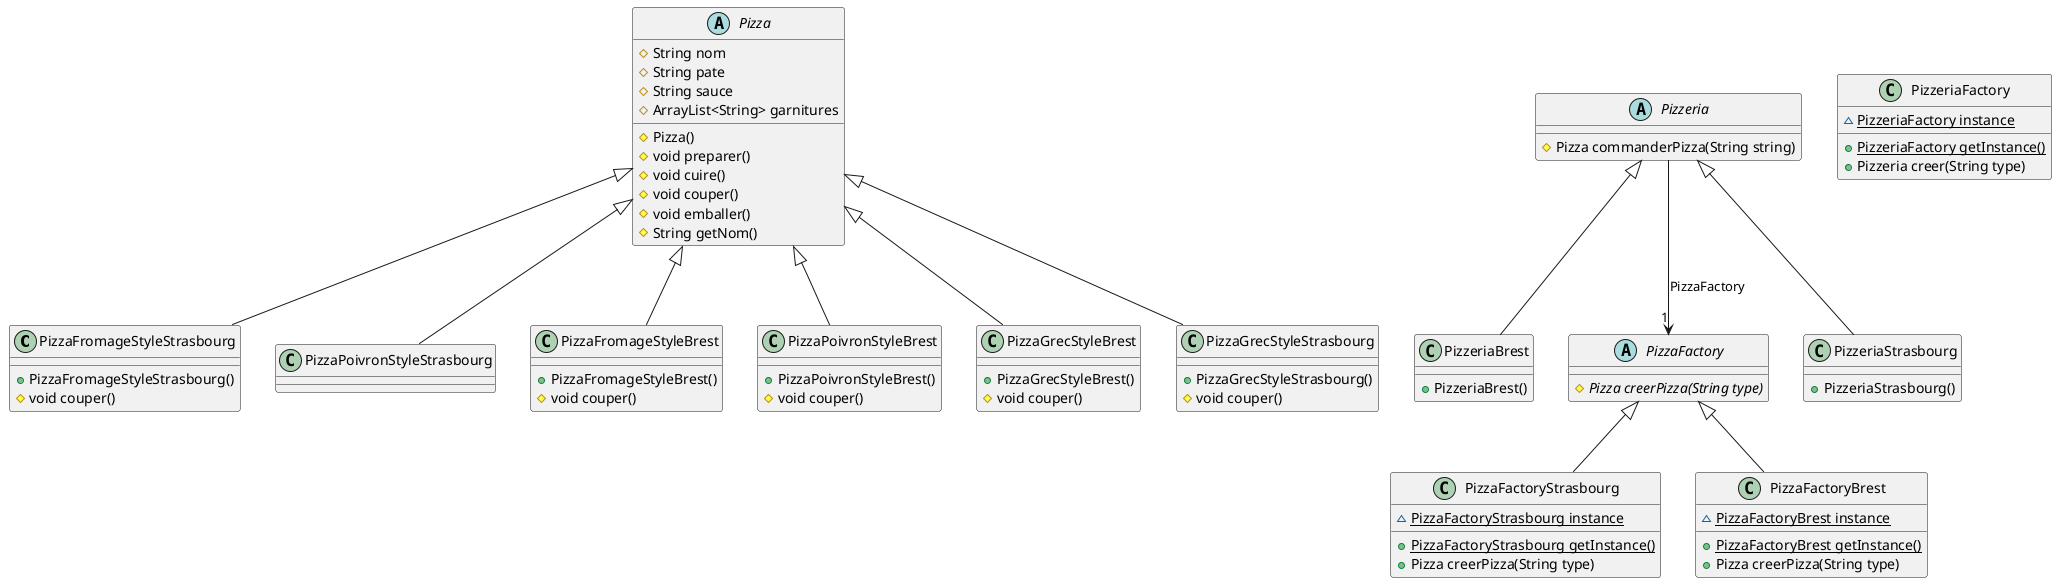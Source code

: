 @startuml
class PizzaFromageStyleStrasbourg [[java:PizzaFromageStyleStrasbourg]] {
	+PizzaFromageStyleStrasbourg()
	#void couper()
}
abstract class Pizza [[java:Pizza]] {
}
Pizza <|-- PizzaFromageStyleStrasbourg
class PizzaPoivronStyleStrasbourg [[java:PizzaPoivronStyleStrasbourg]] {
}
abstract class Pizza [[java:Pizza]] {
}
Pizza <|-- PizzaPoivronStyleStrasbourg
class PizzeriaBrest [[java:PizzeriaBrest]] {
	+PizzeriaBrest()
}
abstract class Pizzeria [[java:Pizzeria]] {
}
Pizzeria <|-- PizzeriaBrest
class PizzaFromageStyleBrest [[java:PizzaFromageStyleBrest]] {
	+PizzaFromageStyleBrest()
	#void couper()
}
abstract class Pizza [[java:Pizza]] {
}
Pizza <|-- PizzaFromageStyleBrest
abstract class Pizzeria [[java:Pizzeria]] {
	#Pizza commanderPizza(String string)
}
abstract class PizzaFactory [[java:PizzaFactory]] {
}
Pizzeria --> "1" PizzaFactory : PizzaFactory
class PizzaPoivronStyleBrest [[java:PizzaPoivronStyleBrest]] {
	+PizzaPoivronStyleBrest()
	#void couper()
}
class Pizza [[java:Pizza]] {
}
Pizza <|-- PizzaPoivronStyleBrest
class PizzeriaStrasbourg [[java:PizzeriaStrasbourg]] {
	+PizzeriaStrasbourg()
}
abstract class Pizzeria [[java:Pizzeria]] {
}
Pizzeria <|-- PizzeriaStrasbourg
class PizzeriaFactory [[java:PizzeriaFactory]] {
	~{static}PizzeriaFactory instance
	+{static}PizzeriaFactory getInstance()
	+Pizzeria creer(String type)
}
abstract class PizzaFactory [[java:PizzaFactory]] {
	#{abstract}Pizza creerPizza(String type)
}
class PizzaGrecStyleBrest [[java:PizzaGrecStyleBrest]] {
	+PizzaGrecStyleBrest()
	#void couper()
}
abstract class Pizza [[java:Pizza]] {
}
Pizza <|-- PizzaGrecStyleBrest
abstract class Pizza [[java:Pizza]] {
	#String nom
	#String pate
	#String sauce
	#ArrayList<String> garnitures
	#Pizza()
	#void preparer()
	#void cuire()
	#void couper()
	#void emballer()
	#String getNom()
}
class PizzaFactoryStrasbourg [[java:PizzaFactoryStrasbourg]] {
	~{static}PizzaFactoryStrasbourg instance
	+{static}PizzaFactoryStrasbourg getInstance()
	+Pizza creerPizza(String type)
}
abstract class PizzaFactory [[java:PizzaFactory]] {
}
PizzaFactory <|-- PizzaFactoryStrasbourg
class PizzaGrecStyleStrasbourg [[java:PizzaGrecStyleStrasbourg]] {
	+PizzaGrecStyleStrasbourg()
	#void couper()
}
abstract class Pizza [[java:Pizza]] {
}
Pizza <|-- PizzaGrecStyleStrasbourg
class PizzaFactoryBrest [[java:PizzaFactoryBrest]] {
	~{static}PizzaFactoryBrest instance
	+{static}PizzaFactoryBrest getInstance()
	+Pizza creerPizza(String type)
}
abstract class PizzaFactory [[java:PizzaFactory]] {
}
PizzaFactory <|-- PizzaFactoryBrest
@enduml